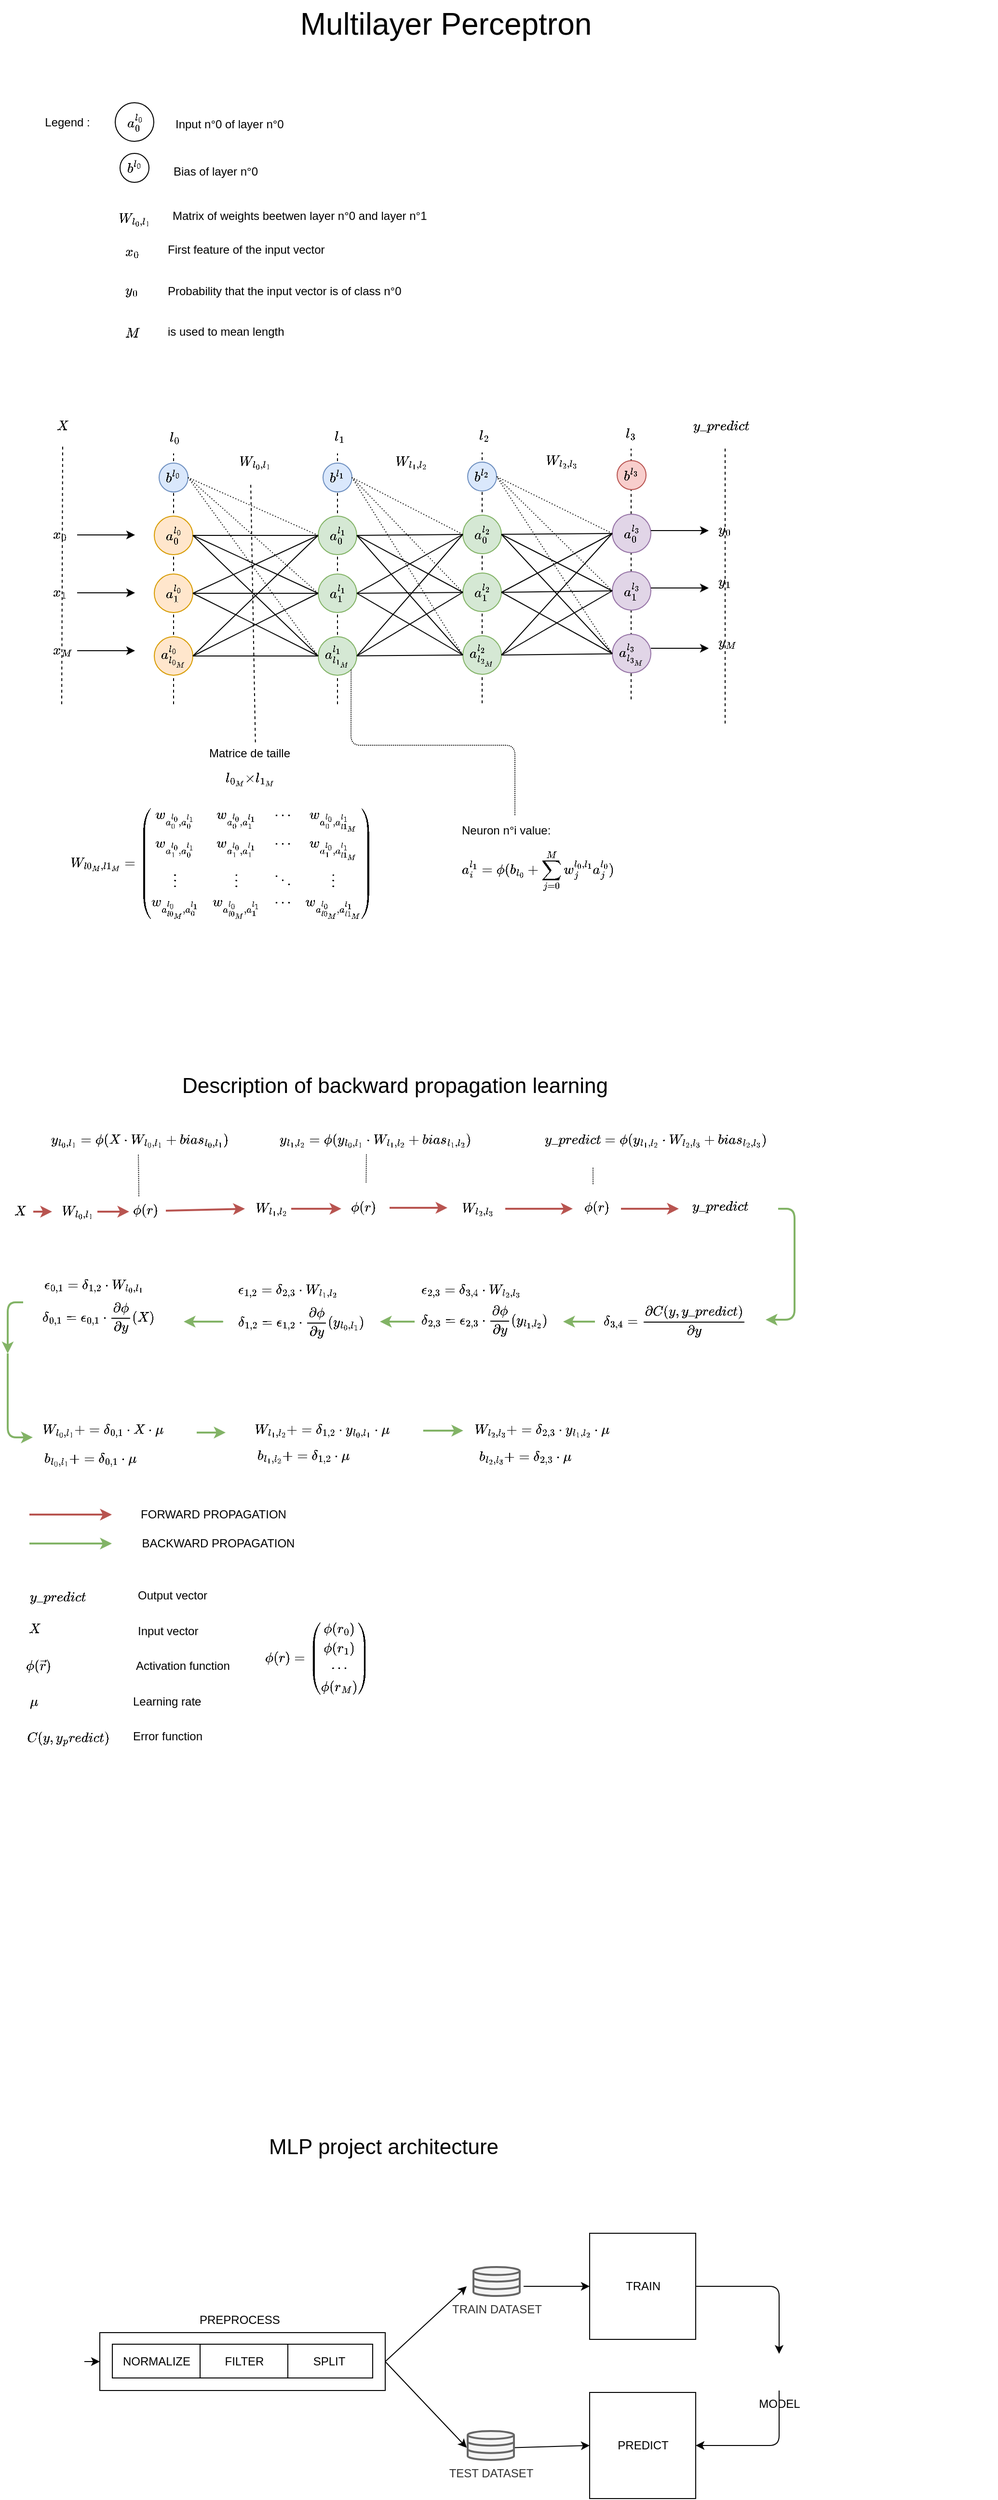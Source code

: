 <mxfile version="12.1.0" type="device" pages="1"><diagram id="qkWqabvN4PiYcVfPmbqy" name="Page-1"><mxGraphModel dx="981" dy="1641" grid="1" gridSize="10" guides="1" tooltips="1" connect="1" arrows="1" fold="1" page="1" pageScale="1" pageWidth="850" pageHeight="1100" math="1" shadow="0"><root><mxCell id="0"/><mxCell id="1" parent="0"/><mxCell id="XiQDO5vSmOA1O0yR-A6u-1" value="" style="endArrow=none;dashed=1;html=1;" edge="1" parent="1"><mxGeometry width="50" height="50" relative="1" as="geometry"><mxPoint x="660.5" y="-345" as="sourcePoint"/><mxPoint x="660.5" y="-605" as="targetPoint"/></mxGeometry></mxCell><mxCell id="T4-kVo7avTGP61vdLJUo-23" value="" style="endArrow=none;dashed=1;html=1;" parent="1" edge="1"><mxGeometry width="50" height="50" relative="1" as="geometry"><mxPoint x="186" y="-340" as="sourcePoint"/><mxPoint x="186" y="-600" as="targetPoint"/></mxGeometry></mxCell><mxCell id="T4-kVo7avTGP61vdLJUo-3" value="Multilayer Perceptron" style="text;html=1;strokeColor=none;fillColor=none;align=center;verticalAlign=middle;whiteSpace=wrap;rounded=0;fontSize=32;" parent="1" vertex="1"><mxGeometry x="261" y="-1070" width="415" height="50" as="geometry"/></mxCell><mxCell id="T4-kVo7avTGP61vdLJUo-12" value="" style="endArrow=classic;html=1;" parent="1" edge="1"><mxGeometry width="50" height="50" relative="1" as="geometry"><mxPoint x="86" y="-515.5" as="sourcePoint"/><mxPoint x="146" y="-515.5" as="targetPoint"/></mxGeometry></mxCell><mxCell id="T4-kVo7avTGP61vdLJUo-13" value="&lt;div&gt;$$x_{0}$$&lt;/div&gt;" style="text;html=1;spacing=5;spacingTop=-10;whiteSpace=wrap;overflow=hidden;fillColor=none;strokeColor=none;shadow=0;rounded=0;verticalAlign=middle" parent="1" vertex="1"><mxGeometry x="56" y="-530" width="30" height="30" as="geometry"/></mxCell><mxCell id="T4-kVo7avTGP61vdLJUo-14" value="" style="endArrow=classic;html=1;" parent="1" edge="1"><mxGeometry width="50" height="50" relative="1" as="geometry"><mxPoint x="86" y="-455.5" as="sourcePoint"/><mxPoint x="146" y="-455.5" as="targetPoint"/></mxGeometry></mxCell><mxCell id="T4-kVo7avTGP61vdLJUo-15" value="&lt;div&gt;$$x_{1}$$&lt;/div&gt;" style="text;html=1;spacing=5;spacingTop=-10;whiteSpace=wrap;overflow=hidden;fillColor=none;strokeColor=none;shadow=0;rounded=0;verticalAlign=middle" parent="1" vertex="1"><mxGeometry x="56" y="-470" width="30" height="30" as="geometry"/></mxCell><mxCell id="T4-kVo7avTGP61vdLJUo-16" value="" style="endArrow=classic;html=1;" parent="1" edge="1"><mxGeometry width="50" height="50" relative="1" as="geometry"><mxPoint x="86" y="-395.5" as="sourcePoint"/><mxPoint x="146" y="-395.5" as="targetPoint"/></mxGeometry></mxCell><mxCell id="T4-kVo7avTGP61vdLJUo-17" value="&lt;div&gt;$$x_{M}$$&lt;/div&gt;" style="text;html=1;spacing=5;spacingTop=-10;whiteSpace=wrap;overflow=hidden;fillColor=none;strokeColor=none;shadow=0;rounded=0;verticalAlign=middle" parent="1" vertex="1"><mxGeometry x="56" y="-410" width="30" height="30" as="geometry"/></mxCell><mxCell id="T4-kVo7avTGP61vdLJUo-18" value="$$a_0^{l_0}$$" style="ellipse;whiteSpace=wrap;html=1;aspect=fixed;fillColor=#ffe6cc;strokeColor=#d79b00;" parent="1" vertex="1"><mxGeometry x="166" y="-535" width="40" height="40" as="geometry"/></mxCell><mxCell id="T4-kVo7avTGP61vdLJUo-20" value="$$a_1^{l_0}$$" style="ellipse;whiteSpace=wrap;html=1;aspect=fixed;fillColor=#ffe6cc;strokeColor=#d79b00;" parent="1" vertex="1"><mxGeometry x="166" y="-475" width="40" height="40" as="geometry"/></mxCell><mxCell id="T4-kVo7avTGP61vdLJUo-21" value="&lt;div&gt;$$a_{l_{0_M}}^{l_0}$$&lt;/div&gt;" style="ellipse;whiteSpace=wrap;html=1;aspect=fixed;fillColor=#ffe6cc;strokeColor=#d79b00;" parent="1" vertex="1"><mxGeometry x="166" y="-410" width="40" height="40" as="geometry"/></mxCell><mxCell id="T4-kVo7avTGP61vdLJUo-22" value="$$b^{l_0}$$" style="ellipse;whiteSpace=wrap;html=1;aspect=fixed;fillColor=#dae8fc;strokeColor=#6c8ebf;" parent="1" vertex="1"><mxGeometry x="171" y="-590" width="30" height="30" as="geometry"/></mxCell><mxCell id="T4-kVo7avTGP61vdLJUo-24" value="$$W_{l_0,l_1}$$" style="text;html=1;strokeColor=none;fillColor=none;align=center;verticalAlign=middle;whiteSpace=wrap;rounded=0;" parent="1" vertex="1"><mxGeometry x="251" y="-601" width="40" height="20" as="geometry"/></mxCell><mxCell id="T4-kVo7avTGP61vdLJUo-25" value="" style="endArrow=none;dashed=1;html=1;" parent="1" edge="1"><mxGeometry width="50" height="50" relative="1" as="geometry"><mxPoint x="356" y="-340" as="sourcePoint"/><mxPoint x="356" y="-600" as="targetPoint"/></mxGeometry></mxCell><mxCell id="T4-kVo7avTGP61vdLJUo-26" value="$$a_0^{l_1}$$" style="ellipse;whiteSpace=wrap;html=1;aspect=fixed;fillColor=#d5e8d4;strokeColor=#82b366;" parent="1" vertex="1"><mxGeometry x="336" y="-535" width="40" height="40" as="geometry"/></mxCell><mxCell id="T4-kVo7avTGP61vdLJUo-27" value="$$a_1^{l_1}$$" style="ellipse;whiteSpace=wrap;html=1;aspect=fixed;fillColor=#d5e8d4;strokeColor=#82b366;" parent="1" vertex="1"><mxGeometry x="336" y="-475" width="40" height="40" as="geometry"/></mxCell><mxCell id="T4-kVo7avTGP61vdLJUo-28" value="&lt;div&gt;$$a_{l_{1_M}}^{l_1}$$&lt;/div&gt;" style="ellipse;whiteSpace=wrap;html=1;aspect=fixed;fillColor=#d5e8d4;strokeColor=#82b366;" parent="1" vertex="1"><mxGeometry x="336" y="-410" width="40" height="40" as="geometry"/></mxCell><mxCell id="T4-kVo7avTGP61vdLJUo-29" value="$$b^{l_1}$$" style="ellipse;whiteSpace=wrap;html=1;aspect=fixed;fillColor=#dae8fc;strokeColor=#6c8ebf;" parent="1" vertex="1"><mxGeometry x="341" y="-590" width="30" height="30" as="geometry"/></mxCell><mxCell id="T4-kVo7avTGP61vdLJUo-30" value="$$W_{l_1,l_2}$$" style="text;html=1;strokeColor=none;fillColor=none;align=center;verticalAlign=middle;whiteSpace=wrap;rounded=0;" parent="1" vertex="1"><mxGeometry x="413" y="-601" width="40" height="20" as="geometry"/></mxCell><mxCell id="T4-kVo7avTGP61vdLJUo-31" value="" style="endArrow=none;dashed=1;html=1;" parent="1" edge="1"><mxGeometry width="50" height="50" relative="1" as="geometry"><mxPoint x="506" y="-341" as="sourcePoint"/><mxPoint x="506" y="-601" as="targetPoint"/></mxGeometry></mxCell><mxCell id="T4-kVo7avTGP61vdLJUo-32" value="$$a_0^{l_2}$$" style="ellipse;whiteSpace=wrap;html=1;aspect=fixed;fillColor=#d5e8d4;strokeColor=#82b366;" parent="1" vertex="1"><mxGeometry x="486" y="-536" width="40" height="40" as="geometry"/></mxCell><mxCell id="T4-kVo7avTGP61vdLJUo-33" value="$$a_1^{l_2}$$" style="ellipse;whiteSpace=wrap;html=1;aspect=fixed;fillColor=#d5e8d4;strokeColor=#82b366;" parent="1" vertex="1"><mxGeometry x="486" y="-476" width="40" height="40" as="geometry"/></mxCell><mxCell id="T4-kVo7avTGP61vdLJUo-34" value="&lt;div&gt;$$a_{l_{2_M}}^{l_2}$$&lt;/div&gt;" style="ellipse;whiteSpace=wrap;html=1;aspect=fixed;fillColor=#d5e8d4;strokeColor=#82b366;" parent="1" vertex="1"><mxGeometry x="486" y="-411" width="40" height="40" as="geometry"/></mxCell><mxCell id="T4-kVo7avTGP61vdLJUo-35" value="$$b^{l_2}$$" style="ellipse;whiteSpace=wrap;html=1;aspect=fixed;fillColor=#dae8fc;strokeColor=#6c8ebf;" parent="1" vertex="1"><mxGeometry x="491" y="-591" width="30" height="30" as="geometry"/></mxCell><mxCell id="T4-kVo7avTGP61vdLJUo-36" value="&lt;div&gt;$$W_{l_2,l_3}$$&lt;/div&gt;" style="text;html=1;strokeColor=none;fillColor=none;align=center;verticalAlign=middle;whiteSpace=wrap;rounded=0;" parent="1" vertex="1"><mxGeometry x="569" y="-602.5" width="40" height="20" as="geometry"/></mxCell><mxCell id="T4-kVo7avTGP61vdLJUo-37" value="" style="endArrow=none;dashed=1;html=1;entryX=0.5;entryY=1;entryDx=0;entryDy=0;" parent="1" source="6H0MOfAFPUbkt74Pt8QO-45" edge="1"><mxGeometry width="50" height="50" relative="1" as="geometry"><mxPoint x="758" y="-320" as="sourcePoint"/><mxPoint x="758" y="-630" as="targetPoint"/></mxGeometry></mxCell><mxCell id="T4-kVo7avTGP61vdLJUo-38" value="$$a_0^{l_3}$$" style="ellipse;whiteSpace=wrap;html=1;aspect=fixed;fillColor=#e1d5e7;strokeColor=#9673a6;" parent="1" vertex="1"><mxGeometry x="641" y="-537" width="40" height="40" as="geometry"/></mxCell><mxCell id="T4-kVo7avTGP61vdLJUo-39" value="$$a_1^{l_3}$$" style="ellipse;whiteSpace=wrap;html=1;aspect=fixed;fillColor=#e1d5e7;strokeColor=#9673a6;" parent="1" vertex="1"><mxGeometry x="641" y="-477.5" width="40" height="40" as="geometry"/></mxCell><mxCell id="T4-kVo7avTGP61vdLJUo-40" value="&lt;div&gt;$$a_{l_{3_M}}^{l_3}$$&lt;/div&gt;" style="ellipse;whiteSpace=wrap;html=1;aspect=fixed;fillColor=#e1d5e7;strokeColor=#9673a6;" parent="1" vertex="1"><mxGeometry x="641" y="-412.5" width="40" height="40" as="geometry"/></mxCell><mxCell id="T4-kVo7avTGP61vdLJUo-41" value="$$b^{l_3}$$" style="ellipse;whiteSpace=wrap;html=1;aspect=fixed;fillColor=#f8cecc;strokeColor=#b85450;" parent="1" vertex="1"><mxGeometry x="646" y="-592.5" width="30" height="30" as="geometry"/></mxCell><mxCell id="T4-kVo7avTGP61vdLJUo-48" value="" style="endArrow=none;dashed=1;html=1;" parent="1" edge="1"><mxGeometry width="50" height="50" relative="1" as="geometry"><mxPoint x="70" y="-340" as="sourcePoint"/><mxPoint x="71" y="-607.5" as="targetPoint"/></mxGeometry></mxCell><mxCell id="T4-kVo7avTGP61vdLJUo-49" value="" style="endArrow=none;dashed=1;html=1;dashPattern=1 2;entryX=1;entryY=0.5;entryDx=0;entryDy=0;exitX=0;exitY=0.5;exitDx=0;exitDy=0;" parent="1" source="T4-kVo7avTGP61vdLJUo-26" target="T4-kVo7avTGP61vdLJUo-22" edge="1"><mxGeometry width="50" height="50" relative="1" as="geometry"><mxPoint x="46" y="-270" as="sourcePoint"/><mxPoint x="96" y="-320" as="targetPoint"/></mxGeometry></mxCell><mxCell id="T4-kVo7avTGP61vdLJUo-50" value="" style="endArrow=none;dashed=1;html=1;dashPattern=1 2;entryX=1;entryY=0.5;entryDx=0;entryDy=0;exitX=0;exitY=0.5;exitDx=0;exitDy=0;" parent="1" source="T4-kVo7avTGP61vdLJUo-27" target="T4-kVo7avTGP61vdLJUo-22" edge="1"><mxGeometry width="50" height="50" relative="1" as="geometry"><mxPoint x="346" y="-505" as="sourcePoint"/><mxPoint x="211" y="-565" as="targetPoint"/></mxGeometry></mxCell><mxCell id="T4-kVo7avTGP61vdLJUo-51" value="" style="endArrow=none;dashed=1;html=1;dashPattern=1 2;entryX=1;entryY=0.5;entryDx=0;entryDy=0;exitX=0;exitY=0.5;exitDx=0;exitDy=0;" parent="1" source="T4-kVo7avTGP61vdLJUo-28" target="T4-kVo7avTGP61vdLJUo-22" edge="1"><mxGeometry width="50" height="50" relative="1" as="geometry"><mxPoint x="346" y="-445" as="sourcePoint"/><mxPoint x="211" y="-565" as="targetPoint"/></mxGeometry></mxCell><mxCell id="T4-kVo7avTGP61vdLJUo-52" value="" style="endArrow=none;html=1;entryX=0;entryY=0.5;entryDx=0;entryDy=0;exitX=1;exitY=0.5;exitDx=0;exitDy=0;" parent="1" source="T4-kVo7avTGP61vdLJUo-18" target="T4-kVo7avTGP61vdLJUo-26" edge="1"><mxGeometry width="50" height="50" relative="1" as="geometry"><mxPoint x="46" y="-270" as="sourcePoint"/><mxPoint x="96" y="-320" as="targetPoint"/></mxGeometry></mxCell><mxCell id="T4-kVo7avTGP61vdLJUo-53" value="" style="endArrow=none;html=1;entryX=0;entryY=0.5;entryDx=0;entryDy=0;exitX=1;exitY=0.5;exitDx=0;exitDy=0;" parent="1" source="T4-kVo7avTGP61vdLJUo-18" target="T4-kVo7avTGP61vdLJUo-27" edge="1"><mxGeometry width="50" height="50" relative="1" as="geometry"><mxPoint x="216" y="-505" as="sourcePoint"/><mxPoint x="346" y="-505" as="targetPoint"/></mxGeometry></mxCell><mxCell id="T4-kVo7avTGP61vdLJUo-54" value="" style="endArrow=none;html=1;entryX=0;entryY=0.5;entryDx=0;entryDy=0;exitX=1;exitY=0.5;exitDx=0;exitDy=0;" parent="1" source="T4-kVo7avTGP61vdLJUo-18" target="T4-kVo7avTGP61vdLJUo-28" edge="1"><mxGeometry width="50" height="50" relative="1" as="geometry"><mxPoint x="216" y="-505" as="sourcePoint"/><mxPoint x="346" y="-445" as="targetPoint"/></mxGeometry></mxCell><mxCell id="T4-kVo7avTGP61vdLJUo-55" value="" style="endArrow=none;html=1;entryX=0;entryY=0.5;entryDx=0;entryDy=0;" parent="1" source="T4-kVo7avTGP61vdLJUo-28" target="T4-kVo7avTGP61vdLJUo-34" edge="1"><mxGeometry width="50" height="50" relative="1" as="geometry"><mxPoint x="216" y="-505" as="sourcePoint"/><mxPoint x="346" y="-380" as="targetPoint"/></mxGeometry></mxCell><mxCell id="T4-kVo7avTGP61vdLJUo-58" value="" style="endArrow=none;html=1;exitX=1;exitY=0.5;exitDx=0;exitDy=0;" parent="1" source="T4-kVo7avTGP61vdLJUo-27" target="T4-kVo7avTGP61vdLJUo-33" edge="1"><mxGeometry width="50" height="50" relative="1" as="geometry"><mxPoint x="386.0" y="-380" as="sourcePoint"/><mxPoint x="426" y="-380" as="targetPoint"/></mxGeometry></mxCell><mxCell id="T4-kVo7avTGP61vdLJUo-59" value="" style="endArrow=none;html=1;exitX=1;exitY=0.5;exitDx=0;exitDy=0;entryX=0;entryY=0.5;entryDx=0;entryDy=0;" parent="1" source="T4-kVo7avTGP61vdLJUo-26" target="T4-kVo7avTGP61vdLJUo-32" edge="1"><mxGeometry width="50" height="50" relative="1" as="geometry"><mxPoint x="386.0" y="-445" as="sourcePoint"/><mxPoint x="426" y="-445" as="targetPoint"/></mxGeometry></mxCell><mxCell id="T4-kVo7avTGP61vdLJUo-60" value="" style="endArrow=none;html=1;exitX=1;exitY=0.5;exitDx=0;exitDy=0;entryX=0;entryY=0.5;entryDx=0;entryDy=0;" parent="1" source="T4-kVo7avTGP61vdLJUo-26" target="T4-kVo7avTGP61vdLJUo-33" edge="1"><mxGeometry width="50" height="50" relative="1" as="geometry"><mxPoint x="396.0" y="-435" as="sourcePoint"/><mxPoint x="436" y="-435" as="targetPoint"/></mxGeometry></mxCell><mxCell id="T4-kVo7avTGP61vdLJUo-61" value="" style="endArrow=none;html=1;exitX=1;exitY=0.5;exitDx=0;exitDy=0;entryX=0;entryY=0.5;entryDx=0;entryDy=0;" parent="1" source="T4-kVo7avTGP61vdLJUo-26" target="T4-kVo7avTGP61vdLJUo-34" edge="1"><mxGeometry width="50" height="50" relative="1" as="geometry"><mxPoint x="386.0" y="-505" as="sourcePoint"/><mxPoint x="426" y="-445" as="targetPoint"/></mxGeometry></mxCell><mxCell id="T4-kVo7avTGP61vdLJUo-62" value="" style="endArrow=none;html=1;exitX=1;exitY=0.5;exitDx=0;exitDy=0;entryX=0;entryY=0.5;entryDx=0;entryDy=0;" parent="1" source="T4-kVo7avTGP61vdLJUo-28" target="T4-kVo7avTGP61vdLJUo-33" edge="1"><mxGeometry width="50" height="50" relative="1" as="geometry"><mxPoint x="386.0" y="-505" as="sourcePoint"/><mxPoint x="426" y="-380" as="targetPoint"/></mxGeometry></mxCell><mxCell id="T4-kVo7avTGP61vdLJUo-63" value="" style="endArrow=none;html=1;exitX=1;exitY=0.5;exitDx=0;exitDy=0;entryX=0;entryY=0.5;entryDx=0;entryDy=0;" parent="1" source="T4-kVo7avTGP61vdLJUo-28" target="T4-kVo7avTGP61vdLJUo-32" edge="1"><mxGeometry width="50" height="50" relative="1" as="geometry"><mxPoint x="386.0" y="-380" as="sourcePoint"/><mxPoint x="426" y="-445" as="targetPoint"/></mxGeometry></mxCell><mxCell id="T4-kVo7avTGP61vdLJUo-64" value="" style="endArrow=none;html=1;exitX=1;exitY=0.5;exitDx=0;exitDy=0;entryX=0;entryY=0.5;entryDx=0;entryDy=0;" parent="1" source="T4-kVo7avTGP61vdLJUo-27" target="T4-kVo7avTGP61vdLJUo-32" edge="1"><mxGeometry width="50" height="50" relative="1" as="geometry"><mxPoint x="386.0" y="-380" as="sourcePoint"/><mxPoint x="426" y="-505" as="targetPoint"/></mxGeometry></mxCell><mxCell id="T4-kVo7avTGP61vdLJUo-65" value="" style="endArrow=none;html=1;exitX=1;exitY=0.5;exitDx=0;exitDy=0;entryX=0;entryY=0.5;entryDx=0;entryDy=0;" parent="1" source="T4-kVo7avTGP61vdLJUo-27" target="T4-kVo7avTGP61vdLJUo-34" edge="1"><mxGeometry width="50" height="50" relative="1" as="geometry"><mxPoint x="386.0" y="-445" as="sourcePoint"/><mxPoint x="426" y="-505" as="targetPoint"/></mxGeometry></mxCell><mxCell id="T4-kVo7avTGP61vdLJUo-66" value="" style="endArrow=none;dashed=1;html=1;dashPattern=1 2;entryX=1;entryY=0.5;entryDx=0;entryDy=0;exitX=0;exitY=0.5;exitDx=0;exitDy=0;" parent="1" source="T4-kVo7avTGP61vdLJUo-32" target="T4-kVo7avTGP61vdLJUo-29" edge="1"><mxGeometry width="50" height="50" relative="1" as="geometry"><mxPoint x="346.0" y="-505" as="sourcePoint"/><mxPoint x="211.0" y="-565" as="targetPoint"/></mxGeometry></mxCell><mxCell id="T4-kVo7avTGP61vdLJUo-67" value="" style="endArrow=none;dashed=1;html=1;dashPattern=1 2;entryX=1;entryY=0.5;entryDx=0;entryDy=0;exitX=0;exitY=0.5;exitDx=0;exitDy=0;" parent="1" source="T4-kVo7avTGP61vdLJUo-33" target="T4-kVo7avTGP61vdLJUo-29" edge="1"><mxGeometry width="50" height="50" relative="1" as="geometry"><mxPoint x="426" y="-505" as="sourcePoint"/><mxPoint x="381" y="-565" as="targetPoint"/></mxGeometry></mxCell><mxCell id="T4-kVo7avTGP61vdLJUo-68" value="" style="endArrow=none;dashed=1;html=1;dashPattern=1 2;entryX=1;entryY=0.5;entryDx=0;entryDy=0;exitX=0;exitY=0.5;exitDx=0;exitDy=0;" parent="1" source="T4-kVo7avTGP61vdLJUo-34" target="T4-kVo7avTGP61vdLJUo-29" edge="1"><mxGeometry width="50" height="50" relative="1" as="geometry"><mxPoint x="426" y="-445" as="sourcePoint"/><mxPoint x="381" y="-565" as="targetPoint"/></mxGeometry></mxCell><mxCell id="T4-kVo7avTGP61vdLJUo-78" value="$$W_{l0_{M},l1_{M}} =&lt;br&gt; \begin{pmatrix}&lt;br&gt;  w_{a_0^{l_0},a_0^{l_1}} &amp;amp; w_{a_0^{l_0},a_1^{l_1}} &amp;amp; \cdots &amp;amp; w_{a_0^{l_0},a_{l1_M}^{l_1}} \\&lt;br&gt;w_{a_1^{l_0},a_0^{l_1}} &amp;amp; w_{a_1^{l_0},a_1^{l_1}} &amp;amp; \cdots &amp;amp; w_{a_1^{l_0},a_{l1_M}^{l_1}} \\&lt;br&gt;  \vdots  &amp;amp; \vdots  &amp;amp; \ddots &amp;amp; \vdots  \\&lt;br&gt;w_{a_{l0_M}^{l_0},a_0^{l_1}} &amp;amp; w_{a_{l0_M}^{l_0},a_1^{l_1}} &amp;amp; \cdots &amp;amp; w_{a_{l0_M}^{l_0},a_{l1_M}^{l_1}}&lt;br&gt; \end{pmatrix}$$" style="text;html=1;spacing=5;spacingTop=-10;whiteSpace=wrap;overflow=hidden;fillColor=none;strokeColor=none;shadow=0;rounded=0;verticalAlign=middle" parent="1" vertex="1"><mxGeometry x="74" y="-250" width="352" height="160" as="geometry"/></mxCell><mxCell id="T4-kVo7avTGP61vdLJUo-79" value="" style="endArrow=none;html=1;dashed=1;exitX=0.526;exitY=-0.008;exitDx=0;exitDy=0;exitPerimeter=0;" parent="1" edge="1" source="T4-kVo7avTGP61vdLJUo-121"><mxGeometry width="50" height="50" relative="1" as="geometry"><mxPoint x="266" y="-280" as="sourcePoint"/><mxPoint x="266" y="-570" as="targetPoint"/></mxGeometry></mxCell><mxCell id="T4-kVo7avTGP61vdLJUo-80" value="Legend :" style="text;html=1;strokeColor=none;fillColor=none;align=center;verticalAlign=middle;whiteSpace=wrap;rounded=0;" parent="1" vertex="1"><mxGeometry x="45.5" y="-956" width="60" height="25" as="geometry"/></mxCell><mxCell id="T4-kVo7avTGP61vdLJUo-81" value="$$a_0^{l_0}$$" style="ellipse;whiteSpace=wrap;html=1;aspect=fixed;" parent="1" vertex="1"><mxGeometry x="125.5" y="-963.5" width="40" height="40" as="geometry"/></mxCell><mxCell id="T4-kVo7avTGP61vdLJUo-82" value="Input n°0 of layer n°0" style="text;html=1;strokeColor=none;fillColor=none;align=left;verticalAlign=middle;whiteSpace=wrap;rounded=0;" parent="1" vertex="1"><mxGeometry x="185.5" y="-958.5" width="155" height="35" as="geometry"/></mxCell><mxCell id="T4-kVo7avTGP61vdLJUo-84" value="Bias of layer n°0" style="text;html=1;strokeColor=none;fillColor=none;align=left;verticalAlign=middle;whiteSpace=wrap;rounded=0;fontStyle=0" parent="1" vertex="1"><mxGeometry x="183.5" y="-909.5" width="155" height="35" as="geometry"/></mxCell><mxCell id="T4-kVo7avTGP61vdLJUo-85" value="$$b^{l_0}$$" style="ellipse;whiteSpace=wrap;html=1;aspect=fixed;" parent="1" vertex="1"><mxGeometry x="130.5" y="-911" width="30" height="30" as="geometry"/></mxCell><mxCell id="T4-kVo7avTGP61vdLJUo-86" value="$$W_{l_0,l_1}$$" style="text;html=1;strokeColor=none;fillColor=none;align=center;verticalAlign=middle;whiteSpace=wrap;rounded=0;" parent="1" vertex="1"><mxGeometry x="125.5" y="-853.5" width="40" height="20" as="geometry"/></mxCell><mxCell id="T4-kVo7avTGP61vdLJUo-87" value="Matrix of weights beetwen layer n°0 and layer n°1" style="text;html=1;strokeColor=none;fillColor=none;align=left;verticalAlign=middle;whiteSpace=wrap;rounded=0;" parent="1" vertex="1"><mxGeometry x="182.5" y="-863.5" width="318" height="35" as="geometry"/></mxCell><mxCell id="T4-kVo7avTGP61vdLJUo-88" value="&lt;div&gt;$$x_{0}$$&lt;/div&gt;" style="text;html=1;spacing=5;spacingTop=-10;whiteSpace=wrap;overflow=hidden;fillColor=none;strokeColor=none;shadow=0;rounded=0;verticalAlign=middle" parent="1" vertex="1"><mxGeometry x="130.5" y="-823.5" width="30" height="30" as="geometry"/></mxCell><mxCell id="T4-kVo7avTGP61vdLJUo-91" value="First feature of the input vector" style="text;html=1;strokeColor=none;fillColor=none;align=left;verticalAlign=middle;whiteSpace=wrap;rounded=0;" parent="1" vertex="1"><mxGeometry x="177.5" y="-828.5" width="283" height="35" as="geometry"/></mxCell><mxCell id="T4-kVo7avTGP61vdLJUo-92" value="" style="endArrow=classic;html=1;" parent="1" edge="1"><mxGeometry width="50" height="50" relative="1" as="geometry"><mxPoint x="681" y="-520" as="sourcePoint"/><mxPoint x="741" y="-520" as="targetPoint"/></mxGeometry></mxCell><mxCell id="T4-kVo7avTGP61vdLJUo-93" value="" style="endArrow=classic;html=1;" parent="1" edge="1"><mxGeometry width="50" height="50" relative="1" as="geometry"><mxPoint x="681" y="-460.5" as="sourcePoint"/><mxPoint x="741" y="-460.5" as="targetPoint"/></mxGeometry></mxCell><mxCell id="T4-kVo7avTGP61vdLJUo-94" value="" style="endArrow=classic;html=1;" parent="1" edge="1"><mxGeometry width="50" height="50" relative="1" as="geometry"><mxPoint x="681" y="-398" as="sourcePoint"/><mxPoint x="741" y="-398" as="targetPoint"/></mxGeometry></mxCell><mxCell id="T4-kVo7avTGP61vdLJUo-95" value="&lt;div&gt;$$y_{0}$$&lt;/div&gt;" style="text;html=1;spacing=5;spacingTop=-10;whiteSpace=wrap;overflow=hidden;fillColor=none;strokeColor=none;shadow=0;rounded=0;verticalAlign=middle" parent="1" vertex="1"><mxGeometry x="746" y="-535" width="30" height="30" as="geometry"/></mxCell><mxCell id="T4-kVo7avTGP61vdLJUo-96" value="&lt;div&gt;$$y_{1}$$&lt;/div&gt;" style="text;html=1;spacing=5;spacingTop=-10;whiteSpace=wrap;overflow=hidden;fillColor=none;strokeColor=none;shadow=0;rounded=0;verticalAlign=middle" parent="1" vertex="1"><mxGeometry x="746" y="-481" width="35" height="36" as="geometry"/></mxCell><mxCell id="T4-kVo7avTGP61vdLJUo-97" value="&lt;div&gt;$$y_{M}$$&lt;/div&gt;" style="text;html=1;spacing=5;spacingTop=-10;whiteSpace=wrap;overflow=hidden;fillColor=none;strokeColor=none;shadow=0;rounded=0;verticalAlign=middle" parent="1" vertex="1"><mxGeometry x="746" y="-418" width="40" height="38" as="geometry"/></mxCell><mxCell id="T4-kVo7avTGP61vdLJUo-98" value="&lt;div&gt;$$y_{0}$$&lt;/div&gt;" style="text;html=1;spacing=5;spacingTop=-10;whiteSpace=wrap;overflow=hidden;fillColor=none;strokeColor=none;shadow=0;rounded=0;verticalAlign=middle" parent="1" vertex="1"><mxGeometry x="130.5" y="-783.5" width="30" height="30" as="geometry"/></mxCell><mxCell id="T4-kVo7avTGP61vdLJUo-99" value="Probability that the input vector is of class n°0" style="text;html=1;strokeColor=none;fillColor=none;align=left;verticalAlign=middle;whiteSpace=wrap;rounded=0;" parent="1" vertex="1"><mxGeometry x="177.5" y="-785.5" width="353" height="35" as="geometry"/></mxCell><mxCell id="T4-kVo7avTGP61vdLJUo-101" value="" style="endArrow=none;html=1;entryX=0;entryY=0.5;entryDx=0;entryDy=0;exitX=1;exitY=0.5;exitDx=0;exitDy=0;" parent="1" source="T4-kVo7avTGP61vdLJUo-20" target="T4-kVo7avTGP61vdLJUo-26" edge="1"><mxGeometry width="50" height="50" relative="1" as="geometry"><mxPoint x="216" y="-505" as="sourcePoint"/><mxPoint x="346" y="-380" as="targetPoint"/></mxGeometry></mxCell><mxCell id="T4-kVo7avTGP61vdLJUo-102" value="" style="endArrow=none;html=1;entryX=0;entryY=0.5;entryDx=0;entryDy=0;exitX=1;exitY=0.5;exitDx=0;exitDy=0;" parent="1" source="T4-kVo7avTGP61vdLJUo-20" target="T4-kVo7avTGP61vdLJUo-27" edge="1"><mxGeometry width="50" height="50" relative="1" as="geometry"><mxPoint x="216" y="-445" as="sourcePoint"/><mxPoint x="346" y="-505" as="targetPoint"/></mxGeometry></mxCell><mxCell id="T4-kVo7avTGP61vdLJUo-103" value="" style="endArrow=none;html=1;entryX=0;entryY=0.5;entryDx=0;entryDy=0;exitX=1;exitY=0.5;exitDx=0;exitDy=0;" parent="1" source="T4-kVo7avTGP61vdLJUo-20" target="T4-kVo7avTGP61vdLJUo-28" edge="1"><mxGeometry width="50" height="50" relative="1" as="geometry"><mxPoint x="216" y="-445" as="sourcePoint"/><mxPoint x="346" y="-445" as="targetPoint"/></mxGeometry></mxCell><mxCell id="T4-kVo7avTGP61vdLJUo-104" value="" style="endArrow=none;html=1;entryX=0;entryY=0.5;entryDx=0;entryDy=0;exitX=1;exitY=0.5;exitDx=0;exitDy=0;" parent="1" source="T4-kVo7avTGP61vdLJUo-21" target="T4-kVo7avTGP61vdLJUo-26" edge="1"><mxGeometry width="50" height="50" relative="1" as="geometry"><mxPoint x="216" y="-445" as="sourcePoint"/><mxPoint x="346" y="-380" as="targetPoint"/></mxGeometry></mxCell><mxCell id="T4-kVo7avTGP61vdLJUo-105" value="" style="endArrow=none;html=1;entryX=0;entryY=0.5;entryDx=0;entryDy=0;exitX=1;exitY=0.5;exitDx=0;exitDy=0;" parent="1" source="T4-kVo7avTGP61vdLJUo-21" target="T4-kVo7avTGP61vdLJUo-27" edge="1"><mxGeometry width="50" height="50" relative="1" as="geometry"><mxPoint x="216" y="-380" as="sourcePoint"/><mxPoint x="346" y="-505" as="targetPoint"/></mxGeometry></mxCell><mxCell id="T4-kVo7avTGP61vdLJUo-106" value="" style="endArrow=none;html=1;entryX=0;entryY=0.5;entryDx=0;entryDy=0;exitX=1;exitY=0.5;exitDx=0;exitDy=0;" parent="1" source="T4-kVo7avTGP61vdLJUo-21" target="T4-kVo7avTGP61vdLJUo-28" edge="1"><mxGeometry width="50" height="50" relative="1" as="geometry"><mxPoint x="216" y="-380" as="sourcePoint"/><mxPoint x="346" y="-445" as="targetPoint"/></mxGeometry></mxCell><mxCell id="T4-kVo7avTGP61vdLJUo-107" value="" style="endArrow=none;html=1;entryX=0;entryY=0.5;entryDx=0;entryDy=0;" parent="1" source="T4-kVo7avTGP61vdLJUo-32" target="T4-kVo7avTGP61vdLJUo-38" edge="1"><mxGeometry width="50" height="50" relative="1" as="geometry"><mxPoint x="476" y="-517.5" as="sourcePoint"/><mxPoint x="526" y="-517" as="targetPoint"/></mxGeometry></mxCell><mxCell id="T4-kVo7avTGP61vdLJUo-108" value="" style="endArrow=none;html=1;exitX=1;exitY=0.5;exitDx=0;exitDy=0;entryX=0;entryY=0.5;entryDx=0;entryDy=0;" parent="1" source="T4-kVo7avTGP61vdLJUo-32" target="T4-kVo7avTGP61vdLJUo-40" edge="1"><mxGeometry width="50" height="50" relative="1" as="geometry"><mxPoint x="476" y="-517.5" as="sourcePoint"/><mxPoint x="526" y="-470" as="targetPoint"/></mxGeometry></mxCell><mxCell id="T4-kVo7avTGP61vdLJUo-109" value="" style="endArrow=none;html=1;exitX=1;exitY=0.5;exitDx=0;exitDy=0;entryX=0;entryY=0.5;entryDx=0;entryDy=0;" parent="1" source="T4-kVo7avTGP61vdLJUo-32" target="T4-kVo7avTGP61vdLJUo-39" edge="1"><mxGeometry width="50" height="50" relative="1" as="geometry"><mxPoint x="476" y="-505" as="sourcePoint"/><mxPoint x="536" y="-380" as="targetPoint"/></mxGeometry></mxCell><mxCell id="T4-kVo7avTGP61vdLJUo-112" value="" style="endArrow=none;html=1;entryX=0;entryY=0.5;entryDx=0;entryDy=0;exitX=1;exitY=0.5;exitDx=0;exitDy=0;" parent="1" source="T4-kVo7avTGP61vdLJUo-33" target="T4-kVo7avTGP61vdLJUo-38" edge="1"><mxGeometry width="50" height="50" relative="1" as="geometry"><mxPoint x="485.999" y="-505.149" as="sourcePoint"/><mxPoint x="651.0" y="-507" as="targetPoint"/></mxGeometry></mxCell><mxCell id="T4-kVo7avTGP61vdLJUo-113" value="" style="endArrow=none;html=1;entryX=0;entryY=0.5;entryDx=0;entryDy=0;exitX=1;exitY=0.5;exitDx=0;exitDy=0;" parent="1" source="T4-kVo7avTGP61vdLJUo-33" target="T4-kVo7avTGP61vdLJUo-39" edge="1"><mxGeometry width="50" height="50" relative="1" as="geometry"><mxPoint x="486" y="-445" as="sourcePoint"/><mxPoint x="651.0" y="-507" as="targetPoint"/></mxGeometry></mxCell><mxCell id="T4-kVo7avTGP61vdLJUo-114" value="" style="endArrow=none;html=1;entryX=0;entryY=0.5;entryDx=0;entryDy=0;exitX=1;exitY=0.5;exitDx=0;exitDy=0;" parent="1" source="T4-kVo7avTGP61vdLJUo-33" target="T4-kVo7avTGP61vdLJUo-40" edge="1"><mxGeometry width="50" height="50" relative="1" as="geometry"><mxPoint x="486" y="-445" as="sourcePoint"/><mxPoint x="651.0" y="-447.5" as="targetPoint"/></mxGeometry></mxCell><mxCell id="T4-kVo7avTGP61vdLJUo-115" value="" style="endArrow=none;html=1;entryX=0;entryY=0.5;entryDx=0;entryDy=0;exitX=1;exitY=0.5;exitDx=0;exitDy=0;" parent="1" source="T4-kVo7avTGP61vdLJUo-34" target="T4-kVo7avTGP61vdLJUo-38" edge="1"><mxGeometry width="50" height="50" relative="1" as="geometry"><mxPoint x="486" y="-445" as="sourcePoint"/><mxPoint x="651.0" y="-382.5" as="targetPoint"/></mxGeometry></mxCell><mxCell id="T4-kVo7avTGP61vdLJUo-116" value="" style="endArrow=none;html=1;entryX=0;entryY=0.5;entryDx=0;entryDy=0;exitX=1;exitY=0.5;exitDx=0;exitDy=0;" parent="1" source="T4-kVo7avTGP61vdLJUo-34" target="T4-kVo7avTGP61vdLJUo-39" edge="1"><mxGeometry width="50" height="50" relative="1" as="geometry"><mxPoint x="486" y="-380" as="sourcePoint"/><mxPoint x="651.0" y="-507" as="targetPoint"/></mxGeometry></mxCell><mxCell id="T4-kVo7avTGP61vdLJUo-117" value="" style="endArrow=none;html=1;exitX=1;exitY=0.5;exitDx=0;exitDy=0;" parent="1" source="T4-kVo7avTGP61vdLJUo-34" target="T4-kVo7avTGP61vdLJUo-40" edge="1"><mxGeometry width="50" height="50" relative="1" as="geometry"><mxPoint x="486" y="-380" as="sourcePoint"/><mxPoint x="651.0" y="-447.5" as="targetPoint"/></mxGeometry></mxCell><mxCell id="T4-kVo7avTGP61vdLJUo-118" value="" style="endArrow=none;dashed=1;html=1;dashPattern=1 2;entryX=1;entryY=0.5;entryDx=0;entryDy=0;exitX=0;exitY=0.5;exitDx=0;exitDy=0;" parent="1" source="T4-kVo7avTGP61vdLJUo-40" target="T4-kVo7avTGP61vdLJUo-35" edge="1"><mxGeometry width="50" height="50" relative="1" as="geometry"><mxPoint x="446" y="-505" as="sourcePoint"/><mxPoint x="381" y="-565" as="targetPoint"/></mxGeometry></mxCell><mxCell id="T4-kVo7avTGP61vdLJUo-119" value="" style="endArrow=none;dashed=1;html=1;dashPattern=1 2;entryX=1;entryY=0.5;entryDx=0;entryDy=0;exitX=0;exitY=0.5;exitDx=0;exitDy=0;" parent="1" source="T4-kVo7avTGP61vdLJUo-39" target="T4-kVo7avTGP61vdLJUo-35" edge="1"><mxGeometry width="50" height="50" relative="1" as="geometry"><mxPoint x="651.0" y="-382.5" as="sourcePoint"/><mxPoint x="481" y="-565" as="targetPoint"/></mxGeometry></mxCell><mxCell id="T4-kVo7avTGP61vdLJUo-120" value="" style="endArrow=none;dashed=1;html=1;dashPattern=1 2;entryX=1;entryY=0.5;entryDx=0;entryDy=0;exitX=0;exitY=0.5;exitDx=0;exitDy=0;" parent="1" source="T4-kVo7avTGP61vdLJUo-38" target="T4-kVo7avTGP61vdLJUo-35" edge="1"><mxGeometry width="50" height="50" relative="1" as="geometry"><mxPoint x="651.0" y="-447.5" as="sourcePoint"/><mxPoint x="481" y="-565" as="targetPoint"/></mxGeometry></mxCell><mxCell id="T4-kVo7avTGP61vdLJUo-121" value="Matrice de taille $$l_{0_M} × l_{1_M}$$" style="text;html=1;strokeColor=none;fillColor=none;align=center;verticalAlign=middle;whiteSpace=wrap;rounded=0;fontSize=12;" parent="1" vertex="1"><mxGeometry x="152" y="-300" width="226" height="60" as="geometry"/></mxCell><mxCell id="T4-kVo7avTGP61vdLJUo-126" value="&lt;div&gt;$$X$$&lt;/div&gt;" style="text;html=1;spacing=5;spacingTop=-10;whiteSpace=wrap;overflow=hidden;fillColor=none;strokeColor=none;shadow=0;rounded=0;verticalAlign=middle" parent="1" vertex="1"><mxGeometry x="15.5" y="171" width="30" height="30" as="geometry"/></mxCell><mxCell id="T4-kVo7avTGP61vdLJUo-127" value="" style="endArrow=classic;html=1;strokeWidth=2;fillColor=#f8cecc;strokeColor=#b85450;" parent="1" edge="1"><mxGeometry width="50" height="50" relative="1" as="geometry"><mxPoint x="40.5" y="186" as="sourcePoint"/><mxPoint x="60" y="186" as="targetPoint"/></mxGeometry></mxCell><mxCell id="T4-kVo7avTGP61vdLJUo-130" value="$$W_{l_0,l_1}$$" style="text;html=1;strokeColor=none;fillColor=none;align=center;verticalAlign=middle;whiteSpace=wrap;rounded=0;" parent="1" vertex="1"><mxGeometry x="67" y="176" width="40" height="20" as="geometry"/></mxCell><mxCell id="T4-kVo7avTGP61vdLJUo-131" value="" style="endArrow=classic;html=1;exitX=0.45;exitY=1.1;exitDx=0;exitDy=0;strokeWidth=2;fillColor=#f8cecc;strokeColor=#b85450;exitPerimeter=0;" parent="1" source="6H0MOfAFPUbkt74Pt8QO-6" edge="1"><mxGeometry width="50" height="50" relative="1" as="geometry"><mxPoint x="250.5" y="183" as="sourcePoint"/><mxPoint x="260" y="183" as="targetPoint"/></mxGeometry></mxCell><mxCell id="T4-kVo7avTGP61vdLJUo-132" value="$$W_{l_1,l_2}$$" style="text;html=1;strokeColor=none;fillColor=none;align=center;verticalAlign=middle;whiteSpace=wrap;rounded=0;" parent="1" vertex="1"><mxGeometry x="268" y="173" width="40" height="20" as="geometry"/></mxCell><mxCell id="T4-kVo7avTGP61vdLJUo-133" value="&lt;div&gt;$$W_{l_{2},l_3}$$&lt;/div&gt;" style="text;html=1;strokeColor=none;fillColor=none;align=center;verticalAlign=middle;whiteSpace=wrap;rounded=0;" parent="1" vertex="1"><mxGeometry x="482" y="173" width="40" height="20" as="geometry"/></mxCell><mxCell id="T4-kVo7avTGP61vdLJUo-134" value="" style="endArrow=classic;html=1;exitX=1;exitY=0.5;exitDx=0;exitDy=0;strokeWidth=2;fillColor=#f8cecc;strokeColor=#b85450;" parent="1" source="T4-kVo7avTGP61vdLJUo-132" edge="1"><mxGeometry width="50" height="50" relative="1" as="geometry"><mxPoint x="331.5" y="193" as="sourcePoint"/><mxPoint x="360" y="183" as="targetPoint"/></mxGeometry></mxCell><mxCell id="T4-kVo7avTGP61vdLJUo-137" value="" style="endArrow=classic;html=1;strokeWidth=2;fillColor=#f8cecc;strokeColor=#b85450;" parent="1" edge="1"><mxGeometry width="50" height="50" relative="1" as="geometry"><mxPoint x="530" y="183" as="sourcePoint"/><mxPoint x="600" y="183" as="targetPoint"/></mxGeometry></mxCell><mxCell id="T4-kVo7avTGP61vdLJUo-138" value="&lt;div&gt;$$y\_predict$$&lt;/div&gt;" style="text;html=1;spacing=5;spacingTop=-10;whiteSpace=wrap;overflow=hidden;fillColor=none;strokeColor=none;shadow=0;rounded=0;verticalAlign=middle" parent="1" vertex="1"><mxGeometry x="719" y="166" width="94" height="34" as="geometry"/></mxCell><mxCell id="T4-kVo7avTGP61vdLJUo-140" value="" style="endArrow=classic;html=1;fontSize=12;fillColor=#d5e8d4;strokeColor=#82b366;strokeWidth=2;" parent="1" edge="1"><mxGeometry width="50" height="50" relative="1" as="geometry"><mxPoint x="623" y="300" as="sourcePoint"/><mxPoint x="590" y="300" as="targetPoint"/><Array as="points"><mxPoint x="623" y="300"/></Array></mxGeometry></mxCell><mxCell id="T4-kVo7avTGP61vdLJUo-141" value="" style="endArrow=classic;html=1;fontSize=12;fillColor=#d5e8d4;strokeColor=#82b366;strokeWidth=2;" parent="1" edge="1"><mxGeometry width="50" height="50" relative="1" as="geometry"><mxPoint x="436" y="300" as="sourcePoint"/><mxPoint x="400" y="300" as="targetPoint"/><Array as="points"><mxPoint x="436" y="300"/></Array></mxGeometry></mxCell><mxCell id="T4-kVo7avTGP61vdLJUo-157" value="$$W_{l_0,l_1} += \delta_{0,1} \cdot X \cdot \mu$$" style="text;html=1;resizable=0;points=[];autosize=1;align=left;verticalAlign=top;spacingTop=-4;fontSize=12;" parent="1" vertex="1"><mxGeometry x="48" y="390" width="280" height="20" as="geometry"/></mxCell><mxCell id="T4-kVo7avTGP61vdLJUo-159" value="$$\delta_{3, 4} = \frac{\partial C(y, y\_predict)}{\partial y}$$" style="text;html=1;resizable=0;points=[];autosize=1;align=left;verticalAlign=top;spacingTop=-4;fontSize=12;" parent="1" vertex="1"><mxGeometry x="630" y="267.5" width="410" height="20" as="geometry"/></mxCell><mxCell id="T4-kVo7avTGP61vdLJUo-160" value="$$\epsilon_{2,3} = \delta_{3,4} \cdot W_{l_2,l_3}$$" style="text;html=1;resizable=0;points=[];autosize=1;align=left;verticalAlign=top;spacingTop=-4;fontSize=12;" parent="1" vertex="1"><mxGeometry x="441" y="245" width="350" height="20" as="geometry"/></mxCell><mxCell id="T4-kVo7avTGP61vdLJUo-161" value="$$\delta_{2,3} = \epsilon_{2,3} \cdot \frac{\partial \phi}{\partial y}(y_{l_1,l_2})$$" style="text;html=1;resizable=0;points=[];autosize=1;align=left;verticalAlign=top;spacingTop=-4;fontSize=12;" parent="1" vertex="1"><mxGeometry x="441" y="267.5" width="540" height="20" as="geometry"/></mxCell><mxCell id="T4-kVo7avTGP61vdLJUo-162" value="$$\epsilon_{1,2} = \delta_{2,3} \cdot W_{l_1,l_2}$$" style="text;html=1;resizable=0;points=[];autosize=1;align=left;verticalAlign=top;spacingTop=-4;fontSize=12;" parent="1" vertex="1"><mxGeometry x="251" y="245" width="350" height="20" as="geometry"/></mxCell><mxCell id="T4-kVo7avTGP61vdLJUo-163" value="$$\delta_{1, 2} = \epsilon_{1,2} \cdot \frac{\partial \phi}{\partial y}(y_{l_0,l_1})$$" style="text;html=1;resizable=0;points=[];autosize=1;align=left;verticalAlign=top;spacingTop=-4;fontSize=12;" parent="1" vertex="1"><mxGeometry x="251" y="270" width="540" height="20" as="geometry"/></mxCell><mxCell id="T4-kVo7avTGP61vdLJUo-166" value="" style="endArrow=classic;html=1;fontSize=12;fillColor=#d5e8d4;strokeColor=#82b366;strokeWidth=2;" parent="1" edge="1"><mxGeometry width="50" height="50" relative="1" as="geometry"><mxPoint x="14" y="333" as="sourcePoint"/><mxPoint x="40" y="420" as="targetPoint"/><Array as="points"><mxPoint x="14" y="420"/></Array></mxGeometry></mxCell><mxCell id="T4-kVo7avTGP61vdLJUo-169" value="$$W_{l_{2},l_3} += \delta_{2,3} \cdot y_{l_1,l_2} \cdot \mu$$" style="text;html=1;resizable=0;points=[];autosize=1;align=left;verticalAlign=top;spacingTop=-4;fontSize=12;" parent="1" vertex="1"><mxGeometry x="496" y="390" width="410" height="20" as="geometry"/></mxCell><mxCell id="T4-kVo7avTGP61vdLJUo-170" value="&lt;div&gt;$$y_{l_0,l_1} = \phi(X \cdot W_{l_0,l_1} + bias_{l_0,l_1})$$&lt;/div&gt;" style="text;html=1;fontSize=12;" parent="1" vertex="1"><mxGeometry x="57" y="86" width="185" height="40" as="geometry"/></mxCell><mxCell id="T4-kVo7avTGP61vdLJUo-174" value="" style="endArrow=none;html=1;strokeWidth=1;fontSize=12;entryX=0.5;entryY=1;entryDx=0;entryDy=0;dashed=1;dashPattern=1 1;exitX=0.1;exitY=0.35;exitDx=0;exitDy=0;exitPerimeter=0;" parent="1" source="6H0MOfAFPUbkt74Pt8QO-6" target="T4-kVo7avTGP61vdLJUo-170" edge="1"><mxGeometry width="50" height="50" relative="1" as="geometry"><mxPoint x="189" y="171" as="sourcePoint"/><mxPoint x="264.5" y="128" as="targetPoint"/></mxGeometry></mxCell><mxCell id="T4-kVo7avTGP61vdLJUo-175" value="" style="endArrow=none;html=1;strokeWidth=1;fontSize=12;dashed=1;dashPattern=1 1;exitX=0.221;exitY=-0.19;exitDx=0;exitDy=0;exitPerimeter=0;entryX=0.5;entryY=1;entryDx=0;entryDy=0;" parent="1" source="6H0MOfAFPUbkt74Pt8QO-8" target="6H0MOfAFPUbkt74Pt8QO-15" edge="1"><mxGeometry width="50" height="50" relative="1" as="geometry"><mxPoint x="402.5" y="173" as="sourcePoint"/><mxPoint x="368" y="130" as="targetPoint"/></mxGeometry></mxCell><mxCell id="T4-kVo7avTGP61vdLJUo-176" value="" style="endArrow=none;html=1;strokeWidth=1;fontSize=12;dashed=1;dashPattern=1 1;exitX=0.138;exitY=-0.1;exitDx=0;exitDy=0;exitPerimeter=0;" parent="1" source="6H0MOfAFPUbkt74Pt8QO-10" edge="1"><mxGeometry width="50" height="50" relative="1" as="geometry"><mxPoint x="659.5" y="166" as="sourcePoint"/><mxPoint x="621" y="140" as="targetPoint"/></mxGeometry></mxCell><mxCell id="T4-kVo7avTGP61vdLJUo-179" value="" style="endArrow=classic;html=1;fontSize=12;fillColor=#d5e8d4;strokeColor=#82b366;strokeWidth=2;" parent="1" edge="1"><mxGeometry width="50" height="50" relative="1" as="geometry"><mxPoint x="210" y="415" as="sourcePoint"/><mxPoint x="240" y="415" as="targetPoint"/><Array as="points"/></mxGeometry></mxCell><mxCell id="T4-kVo7avTGP61vdLJUo-180" value="" style="endArrow=classic;html=1;fontSize=12;fillColor=#d5e8d4;strokeColor=#82b366;strokeWidth=2;entryX=0.662;entryY=1.15;entryDx=0;entryDy=0;entryPerimeter=0;exitX=0.536;exitY=1.15;exitDx=0;exitDy=0;exitPerimeter=0;" parent="1" source="6H0MOfAFPUbkt74Pt8QO-19" target="6H0MOfAFPUbkt74Pt8QO-19" edge="1"><mxGeometry width="50" height="50" relative="1" as="geometry"><mxPoint x="440" y="383" as="sourcePoint"/><mxPoint x="560" y="340" as="targetPoint"/><Array as="points"/></mxGeometry></mxCell><mxCell id="6H0MOfAFPUbkt74Pt8QO-6" value="$$\phi(r)$$" style="text;html=1;resizable=0;points=[];autosize=1;align=left;verticalAlign=top;spacingTop=-4;" parent="1" vertex="1"><mxGeometry x="142" y="163" width="80" height="20" as="geometry"/></mxCell><mxCell id="6H0MOfAFPUbkt74Pt8QO-7" value="" style="endArrow=classic;html=1;strokeWidth=2;fillColor=#f8cecc;strokeColor=#b85450;exitX=1;exitY=0.5;exitDx=0;exitDy=0;" parent="1" source="T4-kVo7avTGP61vdLJUo-130" edge="1"><mxGeometry width="50" height="50" relative="1" as="geometry"><mxPoint x="140" y="186" as="sourcePoint"/><mxPoint x="140" y="186" as="targetPoint"/></mxGeometry></mxCell><mxCell id="6H0MOfAFPUbkt74Pt8QO-8" value="$$\phi(r)$$" style="text;html=1;resizable=0;points=[];autosize=1;align=left;verticalAlign=top;spacingTop=-4;" parent="1" vertex="1"><mxGeometry x="368" y="159.5" width="80" height="20" as="geometry"/></mxCell><mxCell id="6H0MOfAFPUbkt74Pt8QO-9" value="" style="endArrow=classic;html=1;strokeWidth=2;fillColor=#f8cecc;strokeColor=#b85450;" parent="1" edge="1"><mxGeometry width="50" height="50" relative="1" as="geometry"><mxPoint x="410" y="182" as="sourcePoint"/><mxPoint x="470" y="182" as="targetPoint"/></mxGeometry></mxCell><mxCell id="6H0MOfAFPUbkt74Pt8QO-10" value="$$\phi(r)$$" style="text;html=1;resizable=0;points=[];autosize=1;align=left;verticalAlign=top;spacingTop=-4;" parent="1" vertex="1"><mxGeometry x="610" y="159.5" width="80" height="20" as="geometry"/></mxCell><mxCell id="6H0MOfAFPUbkt74Pt8QO-11" value="" style="endArrow=classic;html=1;strokeWidth=2;fillColor=#f8cecc;strokeColor=#b85450;" parent="1" edge="1"><mxGeometry width="50" height="50" relative="1" as="geometry"><mxPoint x="650" y="183" as="sourcePoint"/><mxPoint x="710" y="183" as="targetPoint"/></mxGeometry></mxCell><mxCell id="6H0MOfAFPUbkt74Pt8QO-15" value="&lt;div&gt;$$y_{l_1,l_2} = \phi(y_{l_0,l_1} \cdot W_{l_1,l_2} + bias_{l_1,l_2})$$&lt;/div&gt;" style="text;html=1;fontSize=12;" parent="1" vertex="1"><mxGeometry x="293.5" y="86" width="185" height="40" as="geometry"/></mxCell><mxCell id="6H0MOfAFPUbkt74Pt8QO-18" value="&lt;div&gt;$$y\_predict = \phi(y_{l_{1},l_{2}} \cdot W_{l_{2},l_3} + bias_{l_{2},l_3})$$&lt;/div&gt;" style="text;html=1;fontSize=12;" parent="1" vertex="1"><mxGeometry x="569" y="86" width="228" height="40" as="geometry"/></mxCell><mxCell id="6H0MOfAFPUbkt74Pt8QO-19" value="$$W_{l_1,l_2} += \delta_{1,2} \cdot y_{l_0,l_1} \cdot \mu$$" style="text;html=1;resizable=0;points=[];autosize=1;align=left;verticalAlign=top;spacingTop=-4;fontSize=12;" parent="1" vertex="1"><mxGeometry x="268" y="390" width="330" height="20" as="geometry"/></mxCell><mxCell id="6H0MOfAFPUbkt74Pt8QO-20" value="" style="endArrow=classic;html=1;fontSize=12;fillColor=#d5e8d4;strokeColor=#82b366;strokeWidth=2;" parent="1" edge="1"><mxGeometry width="50" height="50" relative="1" as="geometry"><mxPoint x="30" y="280" as="sourcePoint"/><mxPoint x="14" y="333" as="targetPoint"/><Array as="points"><mxPoint x="14" y="280"/></Array></mxGeometry></mxCell><mxCell id="6H0MOfAFPUbkt74Pt8QO-44" value="$$X$$" style="text;html=1;resizable=0;points=[];autosize=1;align=left;verticalAlign=top;spacingTop=-4;" parent="1" vertex="1"><mxGeometry x="63" y="-650" width="50" height="20" as="geometry"/></mxCell><mxCell id="6H0MOfAFPUbkt74Pt8QO-47" value="" style="endArrow=classic;html=1;exitX=1;exitY=0.5;exitDx=0;exitDy=0;entryX=0;entryY=0.5;entryDx=0;entryDy=0;strokeWidth=2;fillColor=#f8cecc;strokeColor=#b85450;" parent="1" edge="1"><mxGeometry width="50" height="50" relative="1" as="geometry"><mxPoint x="36.5" y="500.059" as="sourcePoint"/><mxPoint x="122.0" y="500.059" as="targetPoint"/></mxGeometry></mxCell><mxCell id="6H0MOfAFPUbkt74Pt8QO-48" value="FORWARD PROPAGATION" style="text;html=1;resizable=0;points=[];align=center;verticalAlign=middle;labelBackgroundColor=#ffffff;fontSize=12;" parent="6H0MOfAFPUbkt74Pt8QO-47" vertex="1" connectable="0"><mxGeometry x="0.351" y="-2" relative="1" as="geometry"><mxPoint x="132.5" y="-2" as="offset"/></mxGeometry></mxCell><mxCell id="6H0MOfAFPUbkt74Pt8QO-49" value="" style="endArrow=classic;html=1;exitX=1;exitY=0.5;exitDx=0;exitDy=0;entryX=0;entryY=0.5;entryDx=0;entryDy=0;strokeWidth=2;fillColor=#d5e8d4;strokeColor=#82b366;" parent="1" edge="1"><mxGeometry width="50" height="50" relative="1" as="geometry"><mxPoint x="36.5" y="530.059" as="sourcePoint"/><mxPoint x="122.0" y="530.059" as="targetPoint"/></mxGeometry></mxCell><mxCell id="6H0MOfAFPUbkt74Pt8QO-50" value="BACKWARD PROPAGATION" style="text;html=1;resizable=0;points=[];align=center;verticalAlign=middle;labelBackgroundColor=#ffffff;fontSize=12;" parent="6H0MOfAFPUbkt74Pt8QO-49" vertex="1" connectable="0"><mxGeometry x="0.351" y="-2" relative="1" as="geometry"><mxPoint x="137" y="-2" as="offset"/></mxGeometry></mxCell><mxCell id="6H0MOfAFPUbkt74Pt8QO-51" value="$$\phi(\vec{r})$$" style="text;html=1;resizable=0;points=[];autosize=1;align=left;verticalAlign=top;spacingTop=-4;" parent="1" vertex="1"><mxGeometry x="30.5" y="634.059" width="110" height="20" as="geometry"/></mxCell><mxCell id="6H0MOfAFPUbkt74Pt8QO-52" value="&lt;div&gt;$$X$$&lt;/div&gt;" style="text;html=1;spacing=5;spacingTop=-10;whiteSpace=wrap;overflow=hidden;fillColor=none;strokeColor=none;shadow=0;rounded=0;verticalAlign=middle" parent="1" vertex="1"><mxGeometry x="30.5" y="604.059" width="30" height="30" as="geometry"/></mxCell><mxCell id="6H0MOfAFPUbkt74Pt8QO-53" value="Input vector" style="text;html=1;resizable=0;points=[];autosize=1;align=left;verticalAlign=top;spacingTop=-4;" parent="1" vertex="1"><mxGeometry x="146.5" y="610.559" width="80" height="20" as="geometry"/></mxCell><mxCell id="6H0MOfAFPUbkt74Pt8QO-54" value="$$y\_predict$$" style="text;html=1;resizable=0;points=[];autosize=1;align=left;verticalAlign=top;spacingTop=-4;" parent="1" vertex="1"><mxGeometry x="34.5" y="564.059" width="110" height="20" as="geometry"/></mxCell><mxCell id="6H0MOfAFPUbkt74Pt8QO-55" value="Output vector" style="text;html=1;resizable=0;points=[];autosize=1;align=left;verticalAlign=top;spacingTop=-4;" parent="1" vertex="1"><mxGeometry x="146.5" y="574.059" width="100" height="20" as="geometry"/></mxCell><mxCell id="6H0MOfAFPUbkt74Pt8QO-56" value="Activation function" style="text;html=1;resizable=0;points=[];autosize=1;align=left;verticalAlign=top;spacingTop=-4;" parent="1" vertex="1"><mxGeometry x="145" y="646.559" width="110" height="20" as="geometry"/></mxCell><mxCell id="6H0MOfAFPUbkt74Pt8QO-57" value="&lt;div&gt;$$\mu$$&lt;/div&gt;" style="text;html=1;spacing=5;spacingTop=-10;whiteSpace=wrap;overflow=hidden;fillColor=none;strokeColor=none;shadow=0;rounded=0;verticalAlign=middle" parent="1" vertex="1"><mxGeometry x="31.5" y="680.059" width="30" height="30" as="geometry"/></mxCell><mxCell id="6H0MOfAFPUbkt74Pt8QO-58" value="Learning rate" style="text;html=1;resizable=0;points=[];autosize=1;align=left;verticalAlign=top;spacingTop=-4;" parent="1" vertex="1"><mxGeometry x="141.5" y="684.059" width="90" height="20" as="geometry"/></mxCell><mxCell id="6H0MOfAFPUbkt74Pt8QO-59" value="&lt;div&gt;Neuron n°i value: $$a_{i}^{l_1}= \phi(b_{l_0} + \sum\limits_{j=0}^{M} w_{j}^{l_0,l_1} a_{j}^{l_0}) $$&lt;/div&gt;" style="text;html=1;spacing=5;spacingTop=-10;whiteSpace=wrap;overflow=hidden;fillColor=none;strokeColor=none;shadow=0;rounded=0;verticalAlign=middle" parent="1" vertex="1"><mxGeometry x="480" y="-225" width="240" height="110" as="geometry"/></mxCell><mxCell id="6H0MOfAFPUbkt74Pt8QO-60" value="MLP project architecture" style="text;html=1;resizable=0;points=[];autosize=1;align=left;verticalAlign=top;spacingTop=-4;fontSize=22;" parent="1" vertex="1"><mxGeometry x="283" y="1140" width="300" height="30" as="geometry"/></mxCell><mxCell id="lfyJkRMR6S-l7GKE6bIZ-1" value="is used to mean length" style="text;html=1;resizable=0;points=[];autosize=1;align=left;verticalAlign=top;spacingTop=-4;" parent="1" vertex="1"><mxGeometry x="177.5" y="-736" width="160" height="20" as="geometry"/></mxCell><mxCell id="lfyJkRMR6S-l7GKE6bIZ-2" value="$$M$$" style="text;html=1;resizable=0;points=[];autosize=1;align=left;verticalAlign=top;spacingTop=-4;" parent="1" vertex="1"><mxGeometry x="134" y="-746" width="60" height="20" as="geometry"/></mxCell><mxCell id="6H0MOfAFPUbkt74Pt8QO-45" value="&lt;div&gt;$$y\_predict$$&lt;/div&gt;" style="text;html=1;resizable=0;points=[];autosize=1;align=left;verticalAlign=top;spacingTop=-4;" parent="1" vertex="1"><mxGeometry x="723" y="-650" width="110" height="20" as="geometry"/></mxCell><mxCell id="lfyJkRMR6S-l7GKE6bIZ-3" value="" style="endArrow=none;dashed=1;html=1;" parent="1" edge="1"><mxGeometry width="50" height="50" relative="1" as="geometry"><mxPoint x="758" y="-320" as="sourcePoint"/><mxPoint x="758" y="-607.5" as="targetPoint"/></mxGeometry></mxCell><mxCell id="lfyJkRMR6S-l7GKE6bIZ-13" value="$$\phi(r) =&lt;br&gt; \begin{pmatrix}&lt;br&gt;  \phi(r_{0}) \\&lt;br&gt;  \phi(r_{1}) \\&lt;br&gt;  \cdots  \\&lt;br&gt;  \phi(r_{M})&lt;br&gt; \end{pmatrix}$$" style="text;html=1;spacing=5;spacingTop=-10;whiteSpace=wrap;overflow=hidden;fillColor=none;strokeColor=none;shadow=0;rounded=0;verticalAlign=middle" parent="1" vertex="1"><mxGeometry x="276" y="602.853" width="232" height="102" as="geometry"/></mxCell><mxCell id="lfyJkRMR6S-l7GKE6bIZ-20" value="" style="endArrow=none;html=1;entryX=1;entryY=1;entryDx=0;entryDy=0;dashed=1;exitX=0.25;exitY=0;exitDx=0;exitDy=0;dashPattern=1 1;" parent="1" source="6H0MOfAFPUbkt74Pt8QO-59" target="T4-kVo7avTGP61vdLJUo-28" edge="1"><mxGeometry width="50" height="50" relative="1" as="geometry"><mxPoint x="445" y="17.5" as="sourcePoint"/><mxPoint x="445" y="-297.5" as="targetPoint"/><Array as="points"><mxPoint x="540" y="-297.5"/><mxPoint x="370" y="-297.5"/></Array></mxGeometry></mxCell><mxCell id="lfyJkRMR6S-l7GKE6bIZ-21" value="$$C(y, y_predict)$$" style="text;html=1;resizable=0;points=[];autosize=1;align=left;verticalAlign=top;spacingTop=-4;" parent="1" vertex="1"><mxGeometry x="31.5" y="710" width="140" height="20" as="geometry"/></mxCell><mxCell id="lfyJkRMR6S-l7GKE6bIZ-22" value="Error function" style="text;html=1;resizable=0;points=[];autosize=1;align=left;verticalAlign=top;spacingTop=-4;" parent="1" vertex="1"><mxGeometry x="142" y="720" width="100" height="20" as="geometry"/></mxCell><mxCell id="XiQDO5vSmOA1O0yR-A6u-4" value="$$l_0$$" style="text;html=1;resizable=0;points=[];autosize=1;align=left;verticalAlign=top;spacingTop=-4;" vertex="1" parent="1"><mxGeometry x="180" y="-638" width="70" height="20" as="geometry"/></mxCell><mxCell id="XiQDO5vSmOA1O0yR-A6u-5" value="$$l_1$$" style="text;html=1;resizable=0;points=[];autosize=1;align=left;verticalAlign=top;spacingTop=-4;" vertex="1" parent="1"><mxGeometry x="351" y="-639" width="70" height="20" as="geometry"/></mxCell><mxCell id="XiQDO5vSmOA1O0yR-A6u-6" value="$$l_2$$" style="text;html=1;resizable=0;points=[];autosize=1;align=left;verticalAlign=top;spacingTop=-4;" vertex="1" parent="1"><mxGeometry x="500.5" y="-640" width="70" height="20" as="geometry"/></mxCell><mxCell id="XiQDO5vSmOA1O0yR-A6u-7" value="$$l_3$$" style="text;html=1;resizable=0;points=[];autosize=1;align=left;verticalAlign=top;spacingTop=-4;" vertex="1" parent="1"><mxGeometry x="653" y="-642" width="70" height="20" as="geometry"/></mxCell><mxCell id="XiQDO5vSmOA1O0yR-A6u-8" value="TRAIN" style="whiteSpace=wrap;html=1;aspect=fixed;" vertex="1" parent="1"><mxGeometry x="617.5" y="1245" width="110" height="110" as="geometry"/></mxCell><mxCell id="XiQDO5vSmOA1O0yR-A6u-9" value="Description of backward propagation learning" style="text;html=1;resizable=0;points=[];autosize=1;align=left;verticalAlign=top;spacingTop=-4;fontSize=22;" vertex="1" parent="1"><mxGeometry x="193" y="40" width="260" height="20" as="geometry"/></mxCell><mxCell id="XiQDO5vSmOA1O0yR-A6u-12" value="" style="shape=image;html=1;verticalAlign=top;verticalLabelPosition=bottom;labelBackgroundColor=#ffffff;imageAspect=0;aspect=fixed;image=https://cdn3.iconfinder.com/data/icons/lexter-flat-colorfull-file-formats/56/csv-128.png" vertex="1" parent="1"><mxGeometry x="15.5" y="1339" width="78" height="78" as="geometry"/></mxCell><mxCell id="XiQDO5vSmOA1O0yR-A6u-15" value="MODEL" style="shape=image;html=1;verticalAlign=top;verticalLabelPosition=bottom;labelBackgroundColor=#ffffff;imageAspect=0;aspect=fixed;image=https://cdn4.iconfinder.com/data/icons/essential-part-2/32/158-Save-128.png" vertex="1" parent="1"><mxGeometry x="795" y="1370" width="38" height="38" as="geometry"/></mxCell><mxCell id="XiQDO5vSmOA1O0yR-A6u-24" value="&lt;div&gt;PREDICT&lt;/div&gt;" style="whiteSpace=wrap;html=1;aspect=fixed;" vertex="1" parent="1"><mxGeometry x="617.5" y="1410" width="110" height="110" as="geometry"/></mxCell><mxCell id="XiQDO5vSmOA1O0yR-A6u-25" value="" style="endArrow=classic;html=1;entryX=0.5;entryY=0;entryDx=0;entryDy=0;exitX=1;exitY=0.5;exitDx=0;exitDy=0;" edge="1" parent="1" source="XiQDO5vSmOA1O0yR-A6u-8" target="XiQDO5vSmOA1O0yR-A6u-15"><mxGeometry width="50" height="50" relative="1" as="geometry"><mxPoint x="-13" y="1850" as="sourcePoint"/><mxPoint x="37" y="1800" as="targetPoint"/><Array as="points"><mxPoint x="814" y="1300"/></Array></mxGeometry></mxCell><mxCell id="XiQDO5vSmOA1O0yR-A6u-26" value="" style="endArrow=classic;html=1;entryX=0;entryY=0.5;entryDx=0;entryDy=0;exitX=0.999;exitY=0.575;exitDx=0;exitDy=0;exitPerimeter=0;" edge="1" parent="1" source="XiQDO5vSmOA1O0yR-A6u-27" target="XiQDO5vSmOA1O0yR-A6u-24"><mxGeometry width="50" height="50" relative="1" as="geometry"><mxPoint x="520" y="1460" as="sourcePoint"/><mxPoint x="701" y="1600" as="targetPoint"/><Array as="points"/></mxGeometry></mxCell><mxCell id="XiQDO5vSmOA1O0yR-A6u-27" value="TEST DATASET" style="html=1;verticalLabelPosition=bottom;align=center;labelBackgroundColor=#ffffff;verticalAlign=top;strokeWidth=2;strokeColor=#666666;fillColor=#f5f5f5;shadow=0;dashed=0;shape=mxgraph.ios7.icons.data;fontColor=#333333;" vertex="1" parent="1"><mxGeometry x="491" y="1450" width="48" height="30" as="geometry"/></mxCell><mxCell id="XiQDO5vSmOA1O0yR-A6u-28" value="TRAIN DATASET" style="html=1;verticalLabelPosition=bottom;align=center;labelBackgroundColor=#ffffff;verticalAlign=top;strokeWidth=2;strokeColor=#666666;fillColor=#f5f5f5;shadow=0;dashed=0;shape=mxgraph.ios7.icons.data;fontColor=#333333;" vertex="1" parent="1"><mxGeometry x="497" y="1280" width="48" height="30" as="geometry"/></mxCell><mxCell id="XiQDO5vSmOA1O0yR-A6u-31" value="" style="rounded=0;whiteSpace=wrap;html=1;fillColor=none;" vertex="1" parent="1"><mxGeometry x="109.5" y="1348" width="296" height="60" as="geometry"/></mxCell><mxCell id="XiQDO5vSmOA1O0yR-A6u-33" value="NORMALIZE" style="rounded=0;whiteSpace=wrap;html=1;fillColor=#ffffff;" vertex="1" parent="1"><mxGeometry x="122.5" y="1360" width="91" height="35" as="geometry"/></mxCell><mxCell id="XiQDO5vSmOA1O0yR-A6u-34" value="SPLIT" style="rounded=0;whiteSpace=wrap;html=1;fillColor=#ffffff;" vertex="1" parent="1"><mxGeometry x="301.5" y="1360" width="91" height="35" as="geometry"/></mxCell><mxCell id="XiQDO5vSmOA1O0yR-A6u-35" value="" style="endArrow=classic;html=1;exitX=1;exitY=0.5;exitDx=0;exitDy=0;" edge="1" parent="1" source="XiQDO5vSmOA1O0yR-A6u-31"><mxGeometry width="50" height="50" relative="1" as="geometry"><mxPoint x="420" y="1374" as="sourcePoint"/><mxPoint x="490" y="1300" as="targetPoint"/></mxGeometry></mxCell><mxCell id="XiQDO5vSmOA1O0yR-A6u-36" value="" style="endArrow=classic;html=1;entryX=-0.02;entryY=0.576;entryDx=0;entryDy=0;entryPerimeter=0;exitX=1;exitY=0.5;exitDx=0;exitDy=0;" edge="1" parent="1" source="XiQDO5vSmOA1O0yR-A6u-31" target="XiQDO5vSmOA1O0yR-A6u-27"><mxGeometry width="50" height="50" relative="1" as="geometry"><mxPoint x="420" y="1400" as="sourcePoint"/><mxPoint x="490" y="1410" as="targetPoint"/></mxGeometry></mxCell><mxCell id="XiQDO5vSmOA1O0yR-A6u-37" value="" style="endArrow=classic;html=1;entryX=0;entryY=0.5;entryDx=0;entryDy=0;" edge="1" parent="1" target="XiQDO5vSmOA1O0yR-A6u-8"><mxGeometry width="50" height="50" relative="1" as="geometry"><mxPoint x="549" y="1300" as="sourcePoint"/><mxPoint x="651" y="1384" as="targetPoint"/></mxGeometry></mxCell><mxCell id="XiQDO5vSmOA1O0yR-A6u-39" value="" style="endArrow=classic;html=1;entryX=1;entryY=0.5;entryDx=0;entryDy=0;exitX=0.5;exitY=1;exitDx=0;exitDy=0;" edge="1" parent="1" source="XiQDO5vSmOA1O0yR-A6u-15" target="XiQDO5vSmOA1O0yR-A6u-24"><mxGeometry width="50" height="50" relative="1" as="geometry"><mxPoint x="497" y="1480" as="sourcePoint"/><mxPoint x="330" y="1533" as="targetPoint"/><Array as="points"><mxPoint x="814" y="1465"/></Array></mxGeometry></mxCell><mxCell id="XiQDO5vSmOA1O0yR-A6u-40" value="FILTER" style="rounded=0;whiteSpace=wrap;html=1;fillColor=#ffffff;" vertex="1" parent="1"><mxGeometry x="213.5" y="1360" width="91" height="35" as="geometry"/></mxCell><mxCell id="XiQDO5vSmOA1O0yR-A6u-44" value="PREPROCESS" style="text;html=1;resizable=0;points=[];autosize=1;align=left;verticalAlign=top;spacingTop=-4;" vertex="1" parent="1"><mxGeometry x="211" y="1325" width="100" height="20" as="geometry"/></mxCell><mxCell id="XiQDO5vSmOA1O0yR-A6u-45" value="" style="endArrow=classic;html=1;entryX=0;entryY=0.5;entryDx=0;entryDy=0;exitX=1;exitY=0.5;exitDx=0;exitDy=0;" edge="1" parent="1" source="XiQDO5vSmOA1O0yR-A6u-12" target="XiQDO5vSmOA1O0yR-A6u-31"><mxGeometry width="50" height="50" relative="1" as="geometry"><mxPoint x="10" y="1590" as="sourcePoint"/><mxPoint x="60" y="1540" as="targetPoint"/></mxGeometry></mxCell><mxCell id="XiQDO5vSmOA1O0yR-A6u-46" value="$$b_{l_0,l_1} += \delta_{0,1} \cdot \mu$$" style="text;html=1;resizable=0;points=[];autosize=1;align=left;verticalAlign=top;spacingTop=-4;fontSize=12;" vertex="1" parent="1"><mxGeometry x="49.5" y="420" width="280" height="20" as="geometry"/></mxCell><mxCell id="XiQDO5vSmOA1O0yR-A6u-49" value="$$b_{l_1,l_2} += \delta_{1,2} \cdot \mu$$" style="text;html=1;resizable=0;points=[];autosize=1;align=left;verticalAlign=top;spacingTop=-4;fontSize=12;" vertex="1" parent="1"><mxGeometry x="271" y="417" width="280" height="20" as="geometry"/></mxCell><mxCell id="XiQDO5vSmOA1O0yR-A6u-50" value="$$b_{l_2,l_3} += \delta_{2,3} \cdot \mu$$" style="text;html=1;resizable=0;points=[];autosize=1;align=left;verticalAlign=top;spacingTop=-4;fontSize=12;" vertex="1" parent="1"><mxGeometry x="500.5" y="418" width="280" height="20" as="geometry"/></mxCell><mxCell id="XiQDO5vSmOA1O0yR-A6u-51" value="$$\epsilon_{0,1} = \delta_{1,2} \cdot W_{l_0,l_1}$$" style="text;html=1;resizable=0;points=[];autosize=1;align=left;verticalAlign=top;spacingTop=-4;fontSize=12;" vertex="1" parent="1"><mxGeometry x="49.5" y="240" width="350" height="20" as="geometry"/></mxCell><mxCell id="XiQDO5vSmOA1O0yR-A6u-52" value="$$\delta_{0,1} = \epsilon_{0,1} \cdot \frac{\partial \phi}{\partial y}(X)$$" style="text;html=1;resizable=0;points=[];autosize=1;align=left;verticalAlign=top;spacingTop=-4;fontSize=12;" vertex="1" parent="1"><mxGeometry x="48" y="265" width="480" height="20" as="geometry"/></mxCell><mxCell id="XiQDO5vSmOA1O0yR-A6u-53" value="" style="endArrow=classic;html=1;fontSize=12;fillColor=#d5e8d4;strokeColor=#82b366;strokeWidth=2;" edge="1" parent="1"><mxGeometry width="50" height="50" relative="1" as="geometry"><mxPoint x="226.5" y="300" as="sourcePoint"/><mxPoint x="196.5" y="300" as="targetPoint"/><Array as="points"><mxPoint x="240" y="300"/><mxPoint x="226.5" y="300"/></Array></mxGeometry></mxCell><mxCell id="XiQDO5vSmOA1O0yR-A6u-55" value="" style="endArrow=classic;html=1;fontSize=12;fillColor=#d5e8d4;strokeColor=#82b366;strokeWidth=2;exitX=1;exitY=0.5;exitDx=0;exitDy=0;" edge="1" parent="1" source="T4-kVo7avTGP61vdLJUo-138"><mxGeometry width="50" height="50" relative="1" as="geometry"><mxPoint x="840" y="180" as="sourcePoint"/><mxPoint x="800" y="298" as="targetPoint"/><Array as="points"><mxPoint x="830" y="183"/><mxPoint x="830" y="298"/></Array></mxGeometry></mxCell></root></mxGraphModel></diagram></mxfile>